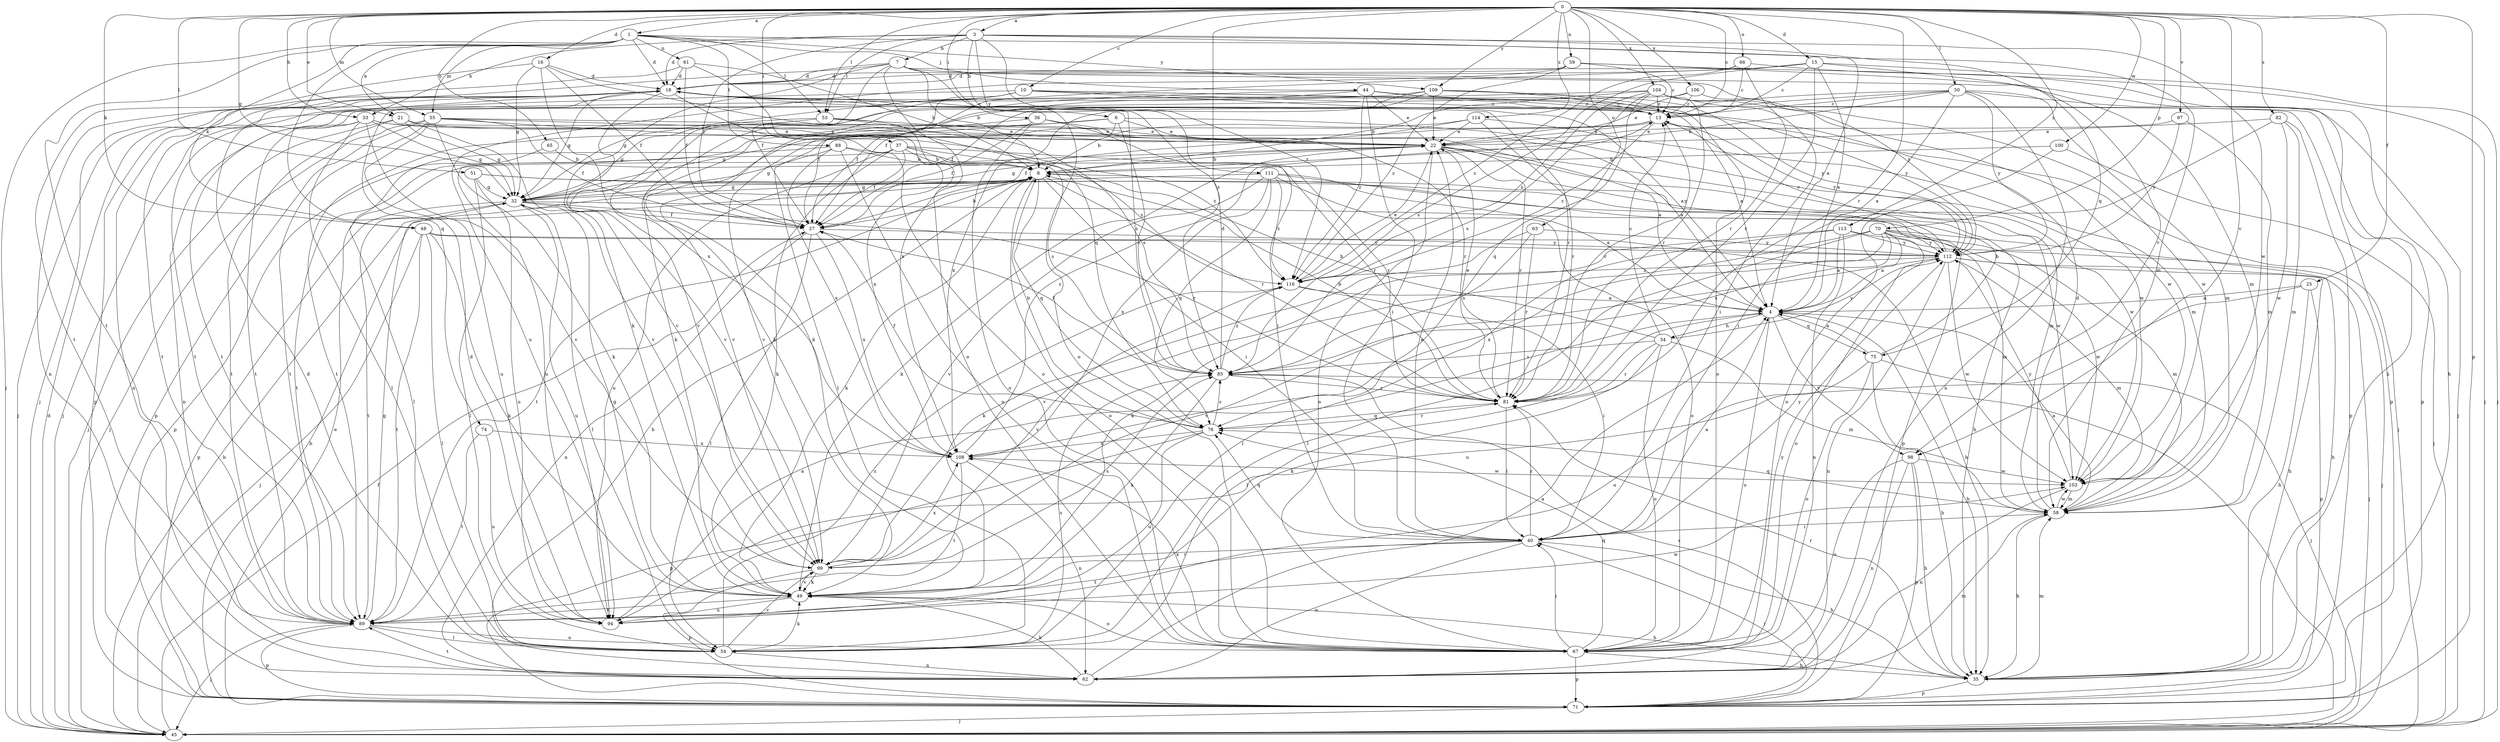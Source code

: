 strict digraph  {
0;
1;
3;
4;
6;
7;
8;
10;
13;
15;
16;
18;
21;
22;
25;
27;
32;
33;
34;
35;
36;
37;
40;
44;
45;
48;
49;
50;
51;
53;
54;
55;
58;
59;
61;
62;
63;
65;
66;
67;
70;
71;
74;
75;
76;
81;
82;
85;
88;
89;
94;
97;
98;
99;
100;
103;
104;
106;
108;
109;
111;
112;
113;
114;
116;
0 -> 1  [label=a];
0 -> 3  [label=a];
0 -> 10  [label=c];
0 -> 13  [label=c];
0 -> 15  [label=d];
0 -> 16  [label=d];
0 -> 21  [label=e];
0 -> 25  [label=f];
0 -> 32  [label=g];
0 -> 33  [label=h];
0 -> 36  [label=i];
0 -> 37  [label=i];
0 -> 48  [label=k];
0 -> 50  [label=l];
0 -> 51  [label=l];
0 -> 53  [label=l];
0 -> 55  [label=m];
0 -> 59  [label=n];
0 -> 63  [label=o];
0 -> 65  [label=o];
0 -> 66  [label=o];
0 -> 70  [label=p];
0 -> 71  [label=p];
0 -> 81  [label=r];
0 -> 82  [label=s];
0 -> 85  [label=s];
0 -> 97  [label=v];
0 -> 98  [label=v];
0 -> 100  [label=w];
0 -> 104  [label=x];
0 -> 106  [label=x];
0 -> 109  [label=y];
0 -> 113  [label=z];
0 -> 114  [label=z];
1 -> 18  [label=d];
1 -> 21  [label=e];
1 -> 44  [label=j];
1 -> 45  [label=j];
1 -> 48  [label=k];
1 -> 53  [label=l];
1 -> 55  [label=m];
1 -> 58  [label=m];
1 -> 61  [label=n];
1 -> 74  [label=q];
1 -> 88  [label=t];
1 -> 89  [label=t];
1 -> 109  [label=y];
3 -> 4  [label=a];
3 -> 6  [label=b];
3 -> 7  [label=b];
3 -> 18  [label=d];
3 -> 27  [label=f];
3 -> 33  [label=h];
3 -> 53  [label=l];
3 -> 98  [label=v];
3 -> 103  [label=w];
3 -> 111  [label=y];
3 -> 116  [label=z];
4 -> 34  [label=h];
4 -> 35  [label=h];
4 -> 54  [label=l];
4 -> 67  [label=o];
4 -> 75  [label=q];
4 -> 98  [label=v];
6 -> 8  [label=b];
6 -> 22  [label=e];
6 -> 85  [label=s];
6 -> 94  [label=u];
6 -> 99  [label=v];
6 -> 103  [label=w];
7 -> 8  [label=b];
7 -> 18  [label=d];
7 -> 27  [label=f];
7 -> 45  [label=j];
7 -> 49  [label=k];
7 -> 67  [label=o];
7 -> 75  [label=q];
7 -> 108  [label=x];
7 -> 112  [label=y];
8 -> 32  [label=g];
8 -> 40  [label=i];
8 -> 49  [label=k];
8 -> 67  [label=o];
8 -> 76  [label=q];
8 -> 81  [label=r];
8 -> 89  [label=t];
10 -> 4  [label=a];
10 -> 13  [label=c];
10 -> 27  [label=f];
10 -> 32  [label=g];
10 -> 49  [label=k];
10 -> 71  [label=p];
10 -> 89  [label=t];
10 -> 112  [label=y];
13 -> 22  [label=e];
13 -> 32  [label=g];
13 -> 45  [label=j];
13 -> 89  [label=t];
13 -> 112  [label=y];
13 -> 116  [label=z];
15 -> 4  [label=a];
15 -> 13  [label=c];
15 -> 18  [label=d];
15 -> 27  [label=f];
15 -> 45  [label=j];
15 -> 58  [label=m];
15 -> 81  [label=r];
15 -> 85  [label=s];
16 -> 18  [label=d];
16 -> 27  [label=f];
16 -> 32  [label=g];
16 -> 76  [label=q];
16 -> 89  [label=t];
16 -> 108  [label=x];
18 -> 13  [label=c];
18 -> 32  [label=g];
18 -> 45  [label=j];
18 -> 62  [label=n];
18 -> 67  [label=o];
18 -> 71  [label=p];
18 -> 81  [label=r];
18 -> 85  [label=s];
18 -> 99  [label=v];
21 -> 4  [label=a];
21 -> 22  [label=e];
21 -> 32  [label=g];
21 -> 45  [label=j];
21 -> 89  [label=t];
21 -> 99  [label=v];
22 -> 8  [label=b];
22 -> 32  [label=g];
22 -> 49  [label=k];
22 -> 58  [label=m];
22 -> 67  [label=o];
22 -> 81  [label=r];
22 -> 103  [label=w];
22 -> 112  [label=y];
25 -> 4  [label=a];
25 -> 35  [label=h];
25 -> 71  [label=p];
25 -> 94  [label=u];
27 -> 8  [label=b];
27 -> 54  [label=l];
27 -> 62  [label=n];
27 -> 108  [label=x];
27 -> 112  [label=y];
32 -> 27  [label=f];
32 -> 54  [label=l];
32 -> 58  [label=m];
32 -> 71  [label=p];
32 -> 81  [label=r];
32 -> 89  [label=t];
32 -> 94  [label=u];
33 -> 22  [label=e];
33 -> 32  [label=g];
33 -> 54  [label=l];
33 -> 62  [label=n];
33 -> 81  [label=r];
33 -> 89  [label=t];
33 -> 99  [label=v];
34 -> 8  [label=b];
34 -> 13  [label=c];
34 -> 49  [label=k];
34 -> 58  [label=m];
34 -> 67  [label=o];
34 -> 81  [label=r];
34 -> 85  [label=s];
34 -> 112  [label=y];
35 -> 58  [label=m];
35 -> 71  [label=p];
35 -> 81  [label=r];
36 -> 22  [label=e];
36 -> 27  [label=f];
36 -> 40  [label=i];
36 -> 67  [label=o];
36 -> 99  [label=v];
37 -> 8  [label=b];
37 -> 27  [label=f];
37 -> 49  [label=k];
37 -> 81  [label=r];
37 -> 85  [label=s];
37 -> 89  [label=t];
37 -> 94  [label=u];
37 -> 116  [label=z];
40 -> 4  [label=a];
40 -> 22  [label=e];
40 -> 35  [label=h];
40 -> 62  [label=n];
40 -> 76  [label=q];
40 -> 81  [label=r];
40 -> 89  [label=t];
40 -> 99  [label=v];
40 -> 112  [label=y];
44 -> 4  [label=a];
44 -> 13  [label=c];
44 -> 22  [label=e];
44 -> 27  [label=f];
44 -> 40  [label=i];
44 -> 99  [label=v];
44 -> 116  [label=z];
45 -> 8  [label=b];
45 -> 18  [label=d];
45 -> 27  [label=f];
48 -> 35  [label=h];
48 -> 45  [label=j];
48 -> 49  [label=k];
48 -> 54  [label=l];
48 -> 89  [label=t];
48 -> 112  [label=y];
49 -> 32  [label=g];
49 -> 35  [label=h];
49 -> 67  [label=o];
49 -> 89  [label=t];
49 -> 94  [label=u];
49 -> 99  [label=v];
50 -> 4  [label=a];
50 -> 8  [label=b];
50 -> 13  [label=c];
50 -> 45  [label=j];
50 -> 49  [label=k];
50 -> 58  [label=m];
50 -> 62  [label=n];
50 -> 108  [label=x];
50 -> 112  [label=y];
51 -> 32  [label=g];
51 -> 35  [label=h];
51 -> 54  [label=l];
51 -> 94  [label=u];
51 -> 103  [label=w];
53 -> 22  [label=e];
53 -> 32  [label=g];
53 -> 85  [label=s];
53 -> 99  [label=v];
53 -> 108  [label=x];
54 -> 18  [label=d];
54 -> 49  [label=k];
54 -> 62  [label=n];
54 -> 85  [label=s];
54 -> 99  [label=v];
54 -> 116  [label=z];
55 -> 4  [label=a];
55 -> 22  [label=e];
55 -> 27  [label=f];
55 -> 45  [label=j];
55 -> 49  [label=k];
55 -> 71  [label=p];
55 -> 89  [label=t];
55 -> 94  [label=u];
55 -> 116  [label=z];
58 -> 4  [label=a];
58 -> 18  [label=d];
58 -> 35  [label=h];
58 -> 40  [label=i];
58 -> 76  [label=q];
58 -> 103  [label=w];
59 -> 13  [label=c];
59 -> 18  [label=d];
59 -> 35  [label=h];
59 -> 45  [label=j];
59 -> 94  [label=u];
59 -> 116  [label=z];
61 -> 8  [label=b];
61 -> 18  [label=d];
61 -> 27  [label=f];
61 -> 62  [label=n];
61 -> 67  [label=o];
62 -> 4  [label=a];
62 -> 8  [label=b];
62 -> 49  [label=k];
62 -> 58  [label=m];
62 -> 89  [label=t];
63 -> 49  [label=k];
63 -> 81  [label=r];
63 -> 85  [label=s];
63 -> 112  [label=y];
65 -> 8  [label=b];
65 -> 54  [label=l];
66 -> 13  [label=c];
66 -> 18  [label=d];
66 -> 35  [label=h];
66 -> 81  [label=r];
66 -> 116  [label=z];
67 -> 35  [label=h];
67 -> 40  [label=i];
67 -> 71  [label=p];
67 -> 76  [label=q];
67 -> 108  [label=x];
67 -> 112  [label=y];
70 -> 4  [label=a];
70 -> 35  [label=h];
70 -> 49  [label=k];
70 -> 54  [label=l];
70 -> 58  [label=m];
70 -> 67  [label=o];
70 -> 85  [label=s];
70 -> 103  [label=w];
70 -> 108  [label=x];
70 -> 112  [label=y];
71 -> 8  [label=b];
71 -> 22  [label=e];
71 -> 40  [label=i];
71 -> 45  [label=j];
71 -> 85  [label=s];
74 -> 89  [label=t];
74 -> 94  [label=u];
74 -> 108  [label=x];
75 -> 4  [label=a];
75 -> 8  [label=b];
75 -> 35  [label=h];
75 -> 45  [label=j];
75 -> 67  [label=o];
75 -> 94  [label=u];
76 -> 8  [label=b];
76 -> 27  [label=f];
76 -> 71  [label=p];
76 -> 81  [label=r];
76 -> 85  [label=s];
76 -> 94  [label=u];
76 -> 108  [label=x];
81 -> 8  [label=b];
81 -> 13  [label=c];
81 -> 22  [label=e];
81 -> 40  [label=i];
81 -> 76  [label=q];
82 -> 22  [label=e];
82 -> 40  [label=i];
82 -> 58  [label=m];
82 -> 71  [label=p];
82 -> 103  [label=w];
85 -> 18  [label=d];
85 -> 27  [label=f];
85 -> 45  [label=j];
85 -> 49  [label=k];
85 -> 81  [label=r];
85 -> 116  [label=z];
88 -> 8  [label=b];
88 -> 32  [label=g];
88 -> 67  [label=o];
88 -> 71  [label=p];
88 -> 81  [label=r];
88 -> 108  [label=x];
89 -> 32  [label=g];
89 -> 45  [label=j];
89 -> 54  [label=l];
89 -> 67  [label=o];
89 -> 71  [label=p];
89 -> 103  [label=w];
94 -> 4  [label=a];
94 -> 18  [label=d];
97 -> 22  [label=e];
97 -> 58  [label=m];
97 -> 112  [label=y];
98 -> 35  [label=h];
98 -> 62  [label=n];
98 -> 67  [label=o];
98 -> 71  [label=p];
98 -> 103  [label=w];
99 -> 49  [label=k];
99 -> 71  [label=p];
99 -> 85  [label=s];
99 -> 108  [label=x];
100 -> 8  [label=b];
100 -> 45  [label=j];
100 -> 67  [label=o];
103 -> 58  [label=m];
103 -> 62  [label=n];
103 -> 112  [label=y];
104 -> 8  [label=b];
104 -> 13  [label=c];
104 -> 40  [label=i];
104 -> 71  [label=p];
104 -> 76  [label=q];
104 -> 81  [label=r];
104 -> 85  [label=s];
104 -> 89  [label=t];
104 -> 103  [label=w];
104 -> 116  [label=z];
106 -> 13  [label=c];
106 -> 22  [label=e];
106 -> 89  [label=t];
106 -> 103  [label=w];
108 -> 13  [label=c];
108 -> 62  [label=n];
108 -> 89  [label=t];
108 -> 103  [label=w];
109 -> 13  [label=c];
109 -> 22  [label=e];
109 -> 27  [label=f];
109 -> 45  [label=j];
109 -> 49  [label=k];
109 -> 67  [label=o];
109 -> 112  [label=y];
111 -> 4  [label=a];
111 -> 32  [label=g];
111 -> 67  [label=o];
111 -> 71  [label=p];
111 -> 76  [label=q];
111 -> 99  [label=v];
111 -> 108  [label=x];
111 -> 116  [label=z];
112 -> 13  [label=c];
112 -> 35  [label=h];
112 -> 45  [label=j];
112 -> 58  [label=m];
112 -> 62  [label=n];
112 -> 99  [label=v];
112 -> 103  [label=w];
112 -> 116  [label=z];
113 -> 4  [label=a];
113 -> 45  [label=j];
113 -> 54  [label=l];
113 -> 62  [label=n];
113 -> 99  [label=v];
113 -> 112  [label=y];
114 -> 22  [label=e];
114 -> 27  [label=f];
114 -> 54  [label=l];
114 -> 58  [label=m];
114 -> 81  [label=r];
116 -> 4  [label=a];
116 -> 22  [label=e];
116 -> 40  [label=i];
116 -> 99  [label=v];
}

